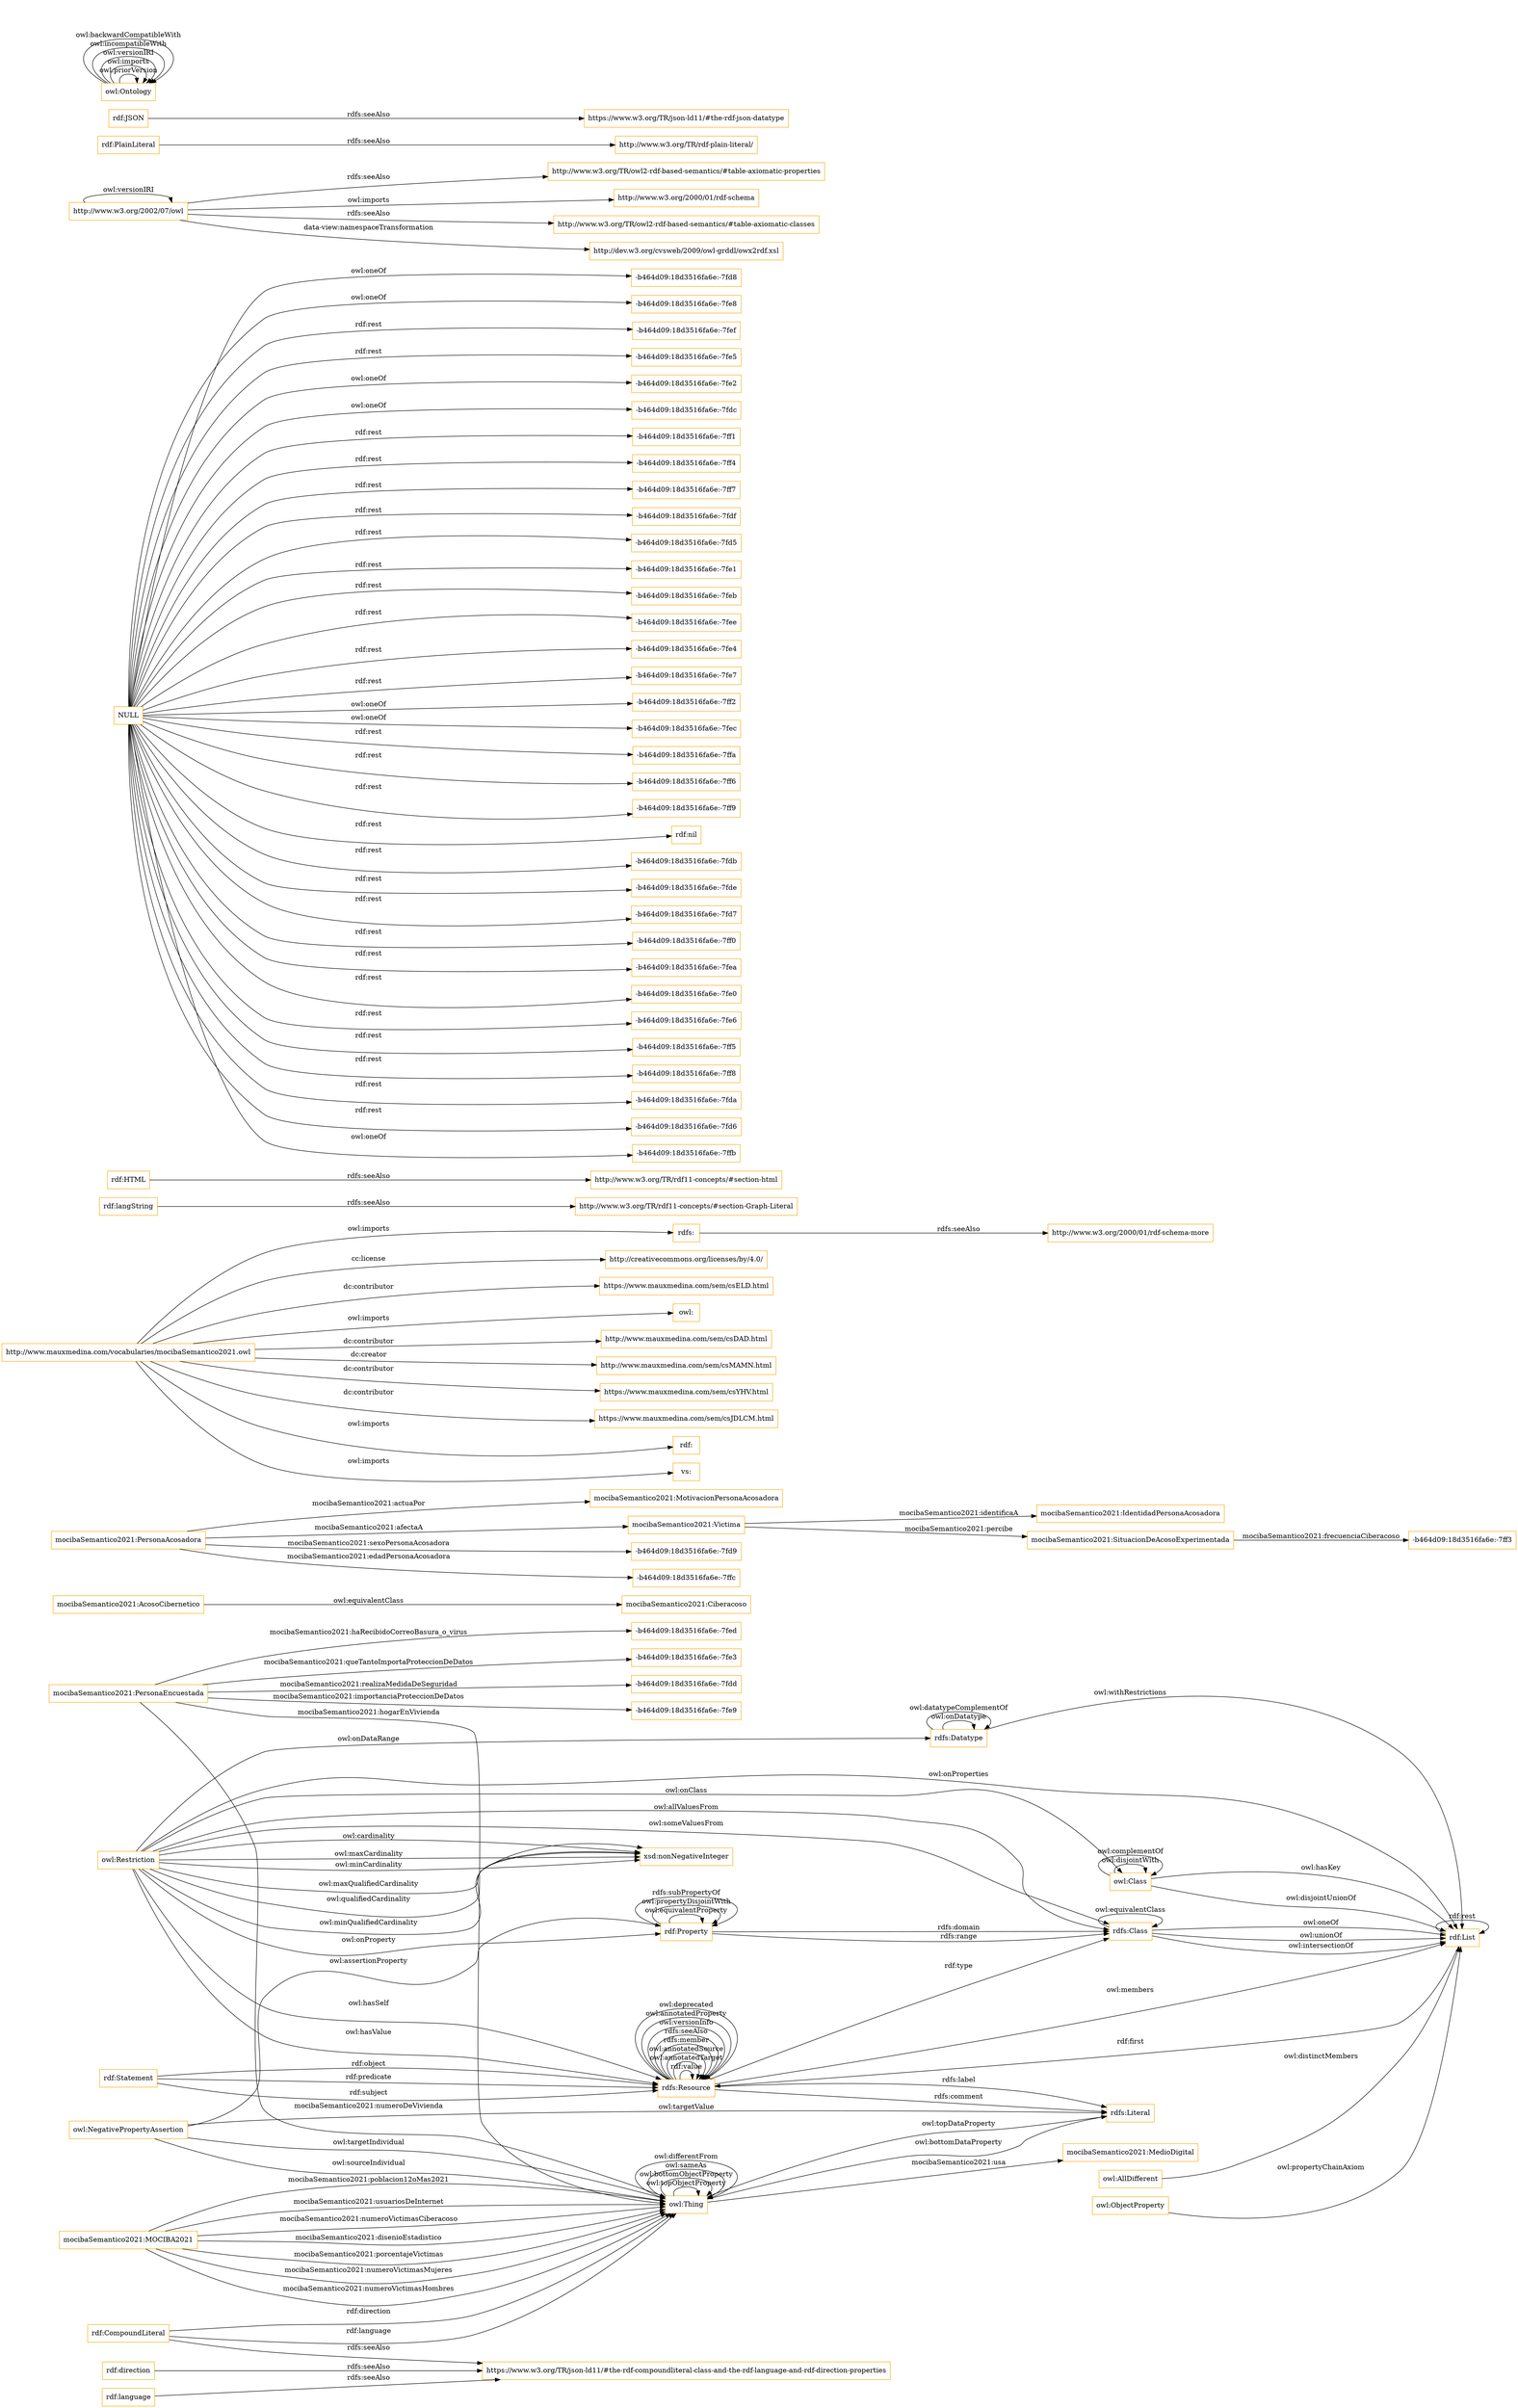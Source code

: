 digraph ar2dtool_diagram { 
rankdir=LR;
size="1501"
node [shape = rectangle, color="orange"]; "mocibaSemantico2021:PersonaEncuestada" "mocibaSemantico2021:AcosoCibernetico" "mocibaSemantico2021:MedioDigital" "mocibaSemantico2021:PersonaAcosadora" "mocibaSemantico2021:MotivacionPersonaAcosadora" "mocibaSemantico2021:Victima" "mocibaSemantico2021:IdentidadPersonaAcosadora" "mocibaSemantico2021:SituacionDeAcosoExperimentada" "mocibaSemantico2021:MOCIBA2021" "mocibaSemantico2021:Ciberacoso" "owl:Thing" ; /*classes style*/
	"rdfs:" -> "http://www.w3.org/2000/01/rdf-schema-more" [ label = "rdfs:seeAlso" ];
	"rdf:langString" -> "http://www.w3.org/TR/rdf11-concepts/#section-Graph-Literal" [ label = "rdfs:seeAlso" ];
	"rdf:CompoundLiteral" -> "https://www.w3.org/TR/json-ld11/#the-rdf-compoundliteral-class-and-the-rdf-language-and-rdf-direction-properties" [ label = "rdfs:seeAlso" ];
	"rdf:direction" -> "https://www.w3.org/TR/json-ld11/#the-rdf-compoundliteral-class-and-the-rdf-language-and-rdf-direction-properties" [ label = "rdfs:seeAlso" ];
	"rdf:language" -> "https://www.w3.org/TR/json-ld11/#the-rdf-compoundliteral-class-and-the-rdf-language-and-rdf-direction-properties" [ label = "rdfs:seeAlso" ];
	"rdf:HTML" -> "http://www.w3.org/TR/rdf11-concepts/#section-html" [ label = "rdfs:seeAlso" ];
	"http://www.mauxmedina.com/vocabularies/mocibaSemantico2021.owl" -> "http://creativecommons.org/licenses/by/4.0/" [ label = "cc:license" ];
	"http://www.mauxmedina.com/vocabularies/mocibaSemantico2021.owl" -> "https://www.mauxmedina.com/sem/csELD.html" [ label = "dc:contributor" ];
	"http://www.mauxmedina.com/vocabularies/mocibaSemantico2021.owl" -> "owl:" [ label = "owl:imports" ];
	"http://www.mauxmedina.com/vocabularies/mocibaSemantico2021.owl" -> "http://www.mauxmedina.com/sem/csDAD.html" [ label = "dc:contributor" ];
	"http://www.mauxmedina.com/vocabularies/mocibaSemantico2021.owl" -> "http://www.mauxmedina.com/sem/csMAMN.html" [ label = "dc:creator" ];
	"http://www.mauxmedina.com/vocabularies/mocibaSemantico2021.owl" -> "https://www.mauxmedina.com/sem/csYHV.html" [ label = "dc:contributor" ];
	"http://www.mauxmedina.com/vocabularies/mocibaSemantico2021.owl" -> "https://www.mauxmedina.com/sem/csJDLCM.html" [ label = "dc:contributor" ];
	"http://www.mauxmedina.com/vocabularies/mocibaSemantico2021.owl" -> "rdfs:" [ label = "owl:imports" ];
	"http://www.mauxmedina.com/vocabularies/mocibaSemantico2021.owl" -> "rdf:" [ label = "owl:imports" ];
	"http://www.mauxmedina.com/vocabularies/mocibaSemantico2021.owl" -> "vs:" [ label = "owl:imports" ];
	"NULL" -> "-b464d09:18d3516fa6e:-7fd8" [ label = "owl:oneOf" ];
	"NULL" -> "-b464d09:18d3516fa6e:-7fe8" [ label = "owl:oneOf" ];
	"NULL" -> "-b464d09:18d3516fa6e:-7fef" [ label = "rdf:rest" ];
	"NULL" -> "-b464d09:18d3516fa6e:-7fe5" [ label = "rdf:rest" ];
	"NULL" -> "-b464d09:18d3516fa6e:-7fe2" [ label = "owl:oneOf" ];
	"NULL" -> "-b464d09:18d3516fa6e:-7fdc" [ label = "owl:oneOf" ];
	"NULL" -> "-b464d09:18d3516fa6e:-7ff1" [ label = "rdf:rest" ];
	"NULL" -> "-b464d09:18d3516fa6e:-7ff4" [ label = "rdf:rest" ];
	"NULL" -> "-b464d09:18d3516fa6e:-7ff7" [ label = "rdf:rest" ];
	"NULL" -> "-b464d09:18d3516fa6e:-7fdf" [ label = "rdf:rest" ];
	"NULL" -> "-b464d09:18d3516fa6e:-7fd5" [ label = "rdf:rest" ];
	"NULL" -> "-b464d09:18d3516fa6e:-7fe1" [ label = "rdf:rest" ];
	"NULL" -> "-b464d09:18d3516fa6e:-7feb" [ label = "rdf:rest" ];
	"NULL" -> "-b464d09:18d3516fa6e:-7fee" [ label = "rdf:rest" ];
	"NULL" -> "-b464d09:18d3516fa6e:-7fe4" [ label = "rdf:rest" ];
	"NULL" -> "-b464d09:18d3516fa6e:-7fe7" [ label = "rdf:rest" ];
	"NULL" -> "-b464d09:18d3516fa6e:-7ff2" [ label = "owl:oneOf" ];
	"NULL" -> "-b464d09:18d3516fa6e:-7fec" [ label = "owl:oneOf" ];
	"NULL" -> "-b464d09:18d3516fa6e:-7ffa" [ label = "rdf:rest" ];
	"NULL" -> "-b464d09:18d3516fa6e:-7ff6" [ label = "rdf:rest" ];
	"NULL" -> "-b464d09:18d3516fa6e:-7ff9" [ label = "rdf:rest" ];
	"NULL" -> "rdf:nil" [ label = "rdf:rest" ];
	"NULL" -> "-b464d09:18d3516fa6e:-7fdb" [ label = "rdf:rest" ];
	"NULL" -> "-b464d09:18d3516fa6e:-7fde" [ label = "rdf:rest" ];
	"NULL" -> "-b464d09:18d3516fa6e:-7fd7" [ label = "rdf:rest" ];
	"NULL" -> "-b464d09:18d3516fa6e:-7ff0" [ label = "rdf:rest" ];
	"NULL" -> "-b464d09:18d3516fa6e:-7fea" [ label = "rdf:rest" ];
	"NULL" -> "-b464d09:18d3516fa6e:-7fe0" [ label = "rdf:rest" ];
	"NULL" -> "-b464d09:18d3516fa6e:-7fe6" [ label = "rdf:rest" ];
	"NULL" -> "-b464d09:18d3516fa6e:-7ff5" [ label = "rdf:rest" ];
	"NULL" -> "-b464d09:18d3516fa6e:-7ff8" [ label = "rdf:rest" ];
	"NULL" -> "-b464d09:18d3516fa6e:-7fda" [ label = "rdf:rest" ];
	"NULL" -> "-b464d09:18d3516fa6e:-7fd6" [ label = "rdf:rest" ];
	"NULL" -> "-b464d09:18d3516fa6e:-7ffb" [ label = "owl:oneOf" ];
	"http://www.w3.org/2002/07/owl" -> "http://www.w3.org/TR/owl2-rdf-based-semantics/#table-axiomatic-properties" [ label = "rdfs:seeAlso" ];
	"http://www.w3.org/2002/07/owl" -> "http://www.w3.org/2000/01/rdf-schema" [ label = "owl:imports" ];
	"http://www.w3.org/2002/07/owl" -> "http://www.w3.org/TR/owl2-rdf-based-semantics/#table-axiomatic-classes" [ label = "rdfs:seeAlso" ];
	"http://www.w3.org/2002/07/owl" -> "http://dev.w3.org/cvsweb/2009/owl-grddl/owx2rdf.xsl" [ label = "data-view:namespaceTransformation" ];
	"http://www.w3.org/2002/07/owl" -> "http://www.w3.org/2002/07/owl" [ label = "owl:versionIRI" ];
	"rdf:PlainLiteral" -> "http://www.w3.org/TR/rdf-plain-literal/" [ label = "rdfs:seeAlso" ];
	"mocibaSemantico2021:AcosoCibernetico" -> "mocibaSemantico2021:Ciberacoso" [ label = "owl:equivalentClass" ];
	"rdf:JSON" -> "https://www.w3.org/TR/json-ld11/#the-rdf-json-datatype" [ label = "rdfs:seeAlso" ];
	"rdfs:Datatype" -> "rdfs:Datatype" [ label = "owl:onDatatype" ];
	"mocibaSemantico2021:PersonaAcosadora" -> "-b464d09:18d3516fa6e:-7fd9" [ label = "mocibaSemantico2021:sexoPersonaAcosadora" ];
	"rdfs:Resource" -> "rdfs:Resource" [ label = "rdf:value" ];
	"rdfs:Resource" -> "rdfs:Resource" [ label = "owl:annotatedTarget" ];
	"owl:AllDifferent" -> "rdf:List" [ label = "owl:distinctMembers" ];
	"mocibaSemantico2021:MOCIBA2021" -> "owl:Thing" [ label = "mocibaSemantico2021:porcentajeVictimas" ];
	"owl:Restriction" -> "owl:Class" [ label = "owl:onClass" ];
	"rdfs:Resource" -> "rdfs:Resource" [ label = "owl:annotatedSource" ];
	"owl:Thing" -> "owl:Thing" [ label = "owl:topObjectProperty" ];
	"owl:Class" -> "rdf:List" [ label = "owl:hasKey" ];
	"rdf:List" -> "rdf:List" [ label = "rdf:rest" ];
	"owl:Restriction" -> "xsd:nonNegativeInteger" [ label = "owl:maxQualifiedCardinality" ];
	"owl:NegativePropertyAssertion" -> "owl:Thing" [ label = "owl:targetIndividual" ];
	"owl:Restriction" -> "xsd:nonNegativeInteger" [ label = "owl:qualifiedCardinality" ];
	"mocibaSemantico2021:PersonaAcosadora" -> "mocibaSemantico2021:Victima" [ label = "mocibaSemantico2021:afectaA" ];
	"mocibaSemantico2021:PersonaEncuestada" -> "-b464d09:18d3516fa6e:-7fe9" [ label = "mocibaSemantico2021:importanciaProteccionDeDatos" ];
	"owl:NegativePropertyAssertion" -> "rdfs:Literal" [ label = "owl:targetValue" ];
	"owl:Restriction" -> "rdfs:Resource" [ label = "owl:hasSelf" ];
	"rdfs:Class" -> "rdfs:Class" [ label = "owl:equivalentClass" ];
	"rdfs:Datatype" -> "rdfs:Datatype" [ label = "owl:datatypeComplementOf" ];
	"rdf:Property" -> "rdfs:Class" [ label = "rdfs:range" ];
	"rdfs:Class" -> "rdf:List" [ label = "owl:oneOf" ];
	"rdf:Property" -> "rdf:Property" [ label = "owl:equivalentProperty" ];
	"mocibaSemantico2021:MOCIBA2021" -> "owl:Thing" [ label = "mocibaSemantico2021:numeroVictimasMujeres" ];
	"rdf:Property" -> "rdf:Property" [ label = "owl:propertyDisjointWith" ];
	"rdf:Statement" -> "rdfs:Resource" [ label = "rdf:subject" ];
	"owl:Restriction" -> "xsd:nonNegativeInteger" [ label = "owl:minQualifiedCardinality" ];
	"mocibaSemantico2021:MOCIBA2021" -> "owl:Thing" [ label = "mocibaSemantico2021:numeroVictimasHombres" ];
	"owl:Ontology" -> "owl:Ontology" [ label = "owl:priorVersion" ];
	"owl:ObjectProperty" -> "rdf:List" [ label = "owl:propertyChainAxiom" ];
	"owl:Restriction" -> "rdfs:Class" [ label = "owl:someValuesFrom" ];
	"mocibaSemantico2021:PersonaAcosadora" -> "-b464d09:18d3516fa6e:-7ffc" [ label = "mocibaSemantico2021:edadPersonaAcosadora" ];
	"owl:Class" -> "owl:Class" [ label = "owl:disjointWith" ];
	"owl:Thing" -> "owl:Thing" [ label = "owl:bottomObjectProperty" ];
	"rdfs:Resource" -> "rdfs:Resource" [ label = "rdfs:member" ];
	"mocibaSemantico2021:Victima" -> "mocibaSemantico2021:IdentidadPersonaAcosadora" [ label = "mocibaSemantico2021:identificaA" ];
	"mocibaSemantico2021:PersonaEncuestada" -> "-b464d09:18d3516fa6e:-7fed" [ label = "mocibaSemantico2021:haRecibidoCorreoBasura_o_virus" ];
	"rdfs:Class" -> "rdf:List" [ label = "owl:unionOf" ];
	"mocibaSemantico2021:MOCIBA2021" -> "owl:Thing" [ label = "mocibaSemantico2021:poblacion12oMas2021" ];
	"rdfs:Resource" -> "rdfs:Resource" [ label = "rdfs:seeAlso" ];
	"rdf:CompoundLiteral" -> "owl:Thing" [ label = "rdf:direction" ];
	"rdfs:Resource" -> "rdfs:Resource" [ label = "owl:versionInfo" ];
	"rdfs:Resource" -> "rdfs:Class" [ label = "rdf:type" ];
	"owl:NegativePropertyAssertion" -> "rdf:Property" [ label = "owl:assertionProperty" ];
	"owl:Class" -> "owl:Class" [ label = "owl:complementOf" ];
	"mocibaSemantico2021:PersonaEncuestada" -> "owl:Thing" [ label = "mocibaSemantico2021:hogarEnVivienda" ];
	"owl:Ontology" -> "owl:Ontology" [ label = "owl:imports" ];
	"owl:NegativePropertyAssertion" -> "owl:Thing" [ label = "owl:sourceIndividual" ];
	"mocibaSemantico2021:MOCIBA2021" -> "owl:Thing" [ label = "mocibaSemantico2021:usuariosDeInternet" ];
	"rdfs:Class" -> "rdf:List" [ label = "owl:intersectionOf" ];
	"rdf:CompoundLiteral" -> "owl:Thing" [ label = "rdf:language" ];
	"owl:Thing" -> "mocibaSemantico2021:MedioDigital" [ label = "mocibaSemantico2021:usa" ];
	"owl:Restriction" -> "rdfs:Datatype" [ label = "owl:onDataRange" ];
	"rdfs:Resource" -> "rdfs:Resource" [ label = "owl:annotatedProperty" ];
	"mocibaSemantico2021:SituacionDeAcosoExperimentada" -> "-b464d09:18d3516fa6e:-7ff3" [ label = "mocibaSemantico2021:frecuenciaCiberacoso" ];
	"mocibaSemantico2021:PersonaAcosadora" -> "mocibaSemantico2021:MotivacionPersonaAcosadora" [ label = "mocibaSemantico2021:actuaPor" ];
	"owl:Restriction" -> "rdf:List" [ label = "owl:onProperties" ];
	"rdfs:Resource" -> "rdfs:Literal" [ label = "rdfs:comment" ];
	"owl:Class" -> "rdf:List" [ label = "owl:disjointUnionOf" ];
	"owl:Ontology" -> "owl:Ontology" [ label = "owl:versionIRI" ];
	"rdf:Property" -> "rdf:Property" [ label = "rdfs:subPropertyOf" ];
	"owl:Thing" -> "owl:Thing" [ label = "owl:sameAs" ];
	"mocibaSemantico2021:PersonaEncuestada" -> "-b464d09:18d3516fa6e:-7fe3" [ label = "mocibaSemantico2021:queTantoImportaProteccionDeDatos" ];
	"owl:Thing" -> "owl:Thing" [ label = "owl:differentFrom" ];
	"mocibaSemantico2021:PersonaEncuestada" -> "-b464d09:18d3516fa6e:-7fdd" [ label = "mocibaSemantico2021:realizaMedidaDeSeguridad" ];
	"owl:Ontology" -> "owl:Ontology" [ label = "owl:incompatibleWith" ];
	"rdf:List" -> "rdfs:Resource" [ label = "rdf:first" ];
	"owl:Restriction" -> "rdf:Property" [ label = "owl:onProperty" ];
	"rdfs:Resource" -> "rdfs:Resource" [ label = "owl:deprecated" ];
	"rdf:Property" -> "rdfs:Class" [ label = "rdfs:domain" ];
	"rdfs:Resource" -> "rdf:List" [ label = "owl:members" ];
	"mocibaSemantico2021:Victima" -> "mocibaSemantico2021:SituacionDeAcosoExperimentada" [ label = "mocibaSemantico2021:percibe" ];
	"owl:Restriction" -> "rdfs:Class" [ label = "owl:allValuesFrom" ];
	"rdfs:Datatype" -> "rdf:List" [ label = "owl:withRestrictions" ];
	"owl:Restriction" -> "xsd:nonNegativeInteger" [ label = "owl:cardinality" ];
	"owl:Thing" -> "rdfs:Literal" [ label = "owl:bottomDataProperty" ];
	"owl:Ontology" -> "owl:Ontology" [ label = "owl:backwardCompatibleWith" ];
	"mocibaSemantico2021:MOCIBA2021" -> "owl:Thing" [ label = "mocibaSemantico2021:numeroVictimasCiberacoso" ];
	"rdfs:Resource" -> "rdfs:Literal" [ label = "rdfs:label" ];
	"owl:Thing" -> "rdfs:Literal" [ label = "owl:topDataProperty" ];
	"owl:Restriction" -> "xsd:nonNegativeInteger" [ label = "owl:maxCardinality" ];
	"owl:Restriction" -> "rdfs:Resource" [ label = "owl:hasValue" ];
	"mocibaSemantico2021:PersonaEncuestada" -> "owl:Thing" [ label = "mocibaSemantico2021:numeroDeVivienda" ];
	"mocibaSemantico2021:MOCIBA2021" -> "owl:Thing" [ label = "mocibaSemantico2021:disenioEstadistico" ];
	"owl:Restriction" -> "xsd:nonNegativeInteger" [ label = "owl:minCardinality" ];
	"rdf:Statement" -> "rdfs:Resource" [ label = "rdf:object" ];
	"rdf:Statement" -> "rdfs:Resource" [ label = "rdf:predicate" ];

}
